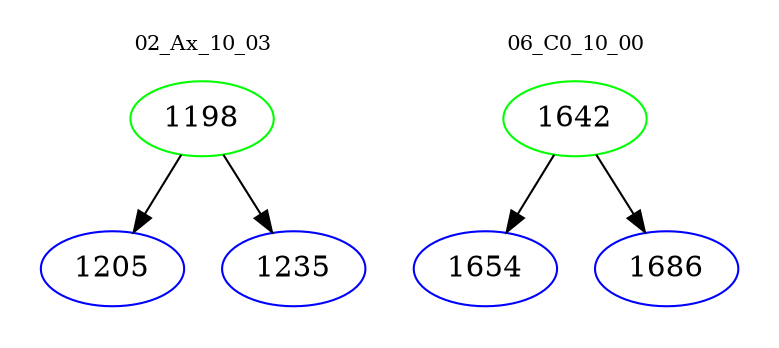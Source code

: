 digraph{
subgraph cluster_0 {
color = white
label = "02_Ax_10_03";
fontsize=10;
T0_1198 [label="1198", color="green"]
T0_1198 -> T0_1205 [color="black"]
T0_1205 [label="1205", color="blue"]
T0_1198 -> T0_1235 [color="black"]
T0_1235 [label="1235", color="blue"]
}
subgraph cluster_1 {
color = white
label = "06_C0_10_00";
fontsize=10;
T1_1642 [label="1642", color="green"]
T1_1642 -> T1_1654 [color="black"]
T1_1654 [label="1654", color="blue"]
T1_1642 -> T1_1686 [color="black"]
T1_1686 [label="1686", color="blue"]
}
}
